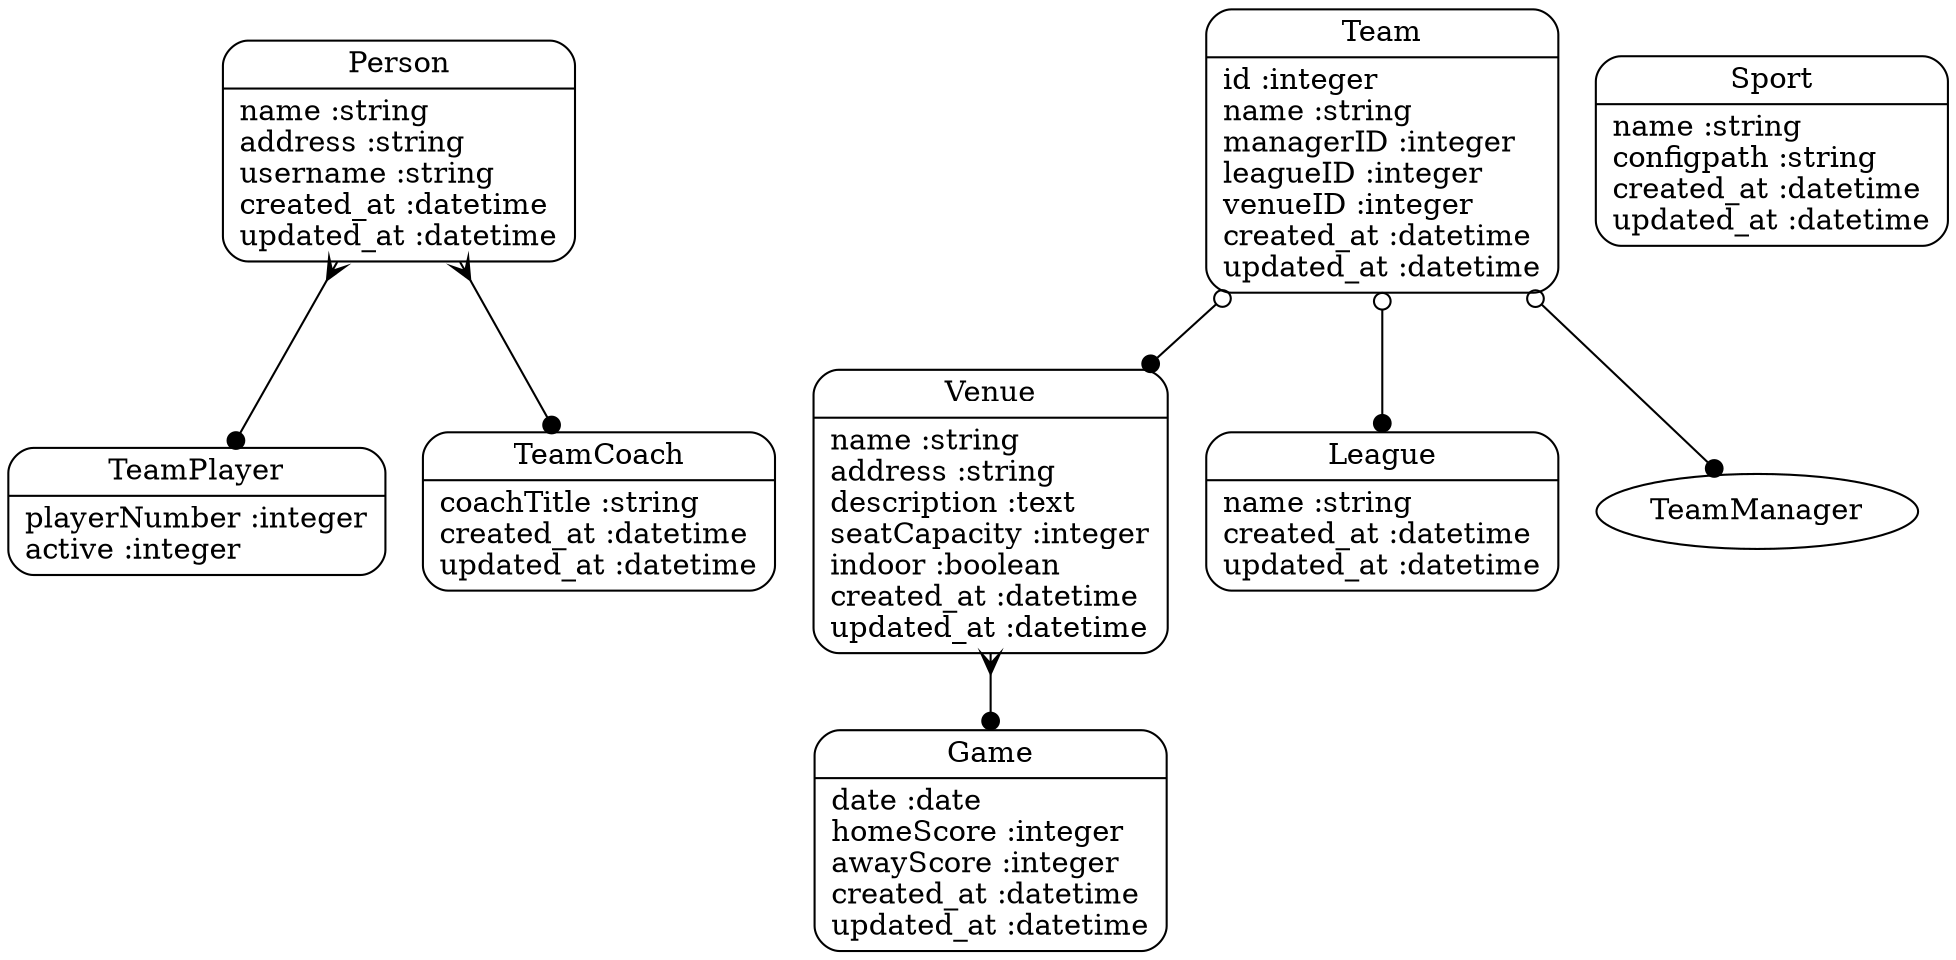 digraph models_diagram {
	graph[overlap=false, splines=true]
	"Person" [shape=Mrecord, label="{Person|name :string\laddress :string\lusername :string\lcreated_at :datetime\lupdated_at :datetime\l}"]
	"Venue" [shape=Mrecord, label="{Venue|name :string\laddress :string\ldescription :text\lseatCapacity :integer\lindoor :boolean\lcreated_at :datetime\lupdated_at :datetime\l}"]
	"Team" [shape=Mrecord, label="{Team|id :integer\lname :string\lmanagerID :integer\lleagueID :integer\lvenueID :integer\lcreated_at :datetime\lupdated_at :datetime\l}"]
	"Sport" [shape=Mrecord, label="{Sport|name :string\lconfigpath :string\lcreated_at :datetime\lupdated_at :datetime\l}"]
	"TeamPlayer" [shape=Mrecord, label="{TeamPlayer|playerNumber :integer\lactive :integer\l}"]
	"Game" [shape=Mrecord, label="{Game|date :date\lhomeScore :integer\lawayScore :integer\lcreated_at :datetime\lupdated_at :datetime\l}"]
	"League" [shape=Mrecord, label="{League|name :string\lcreated_at :datetime\lupdated_at :datetime\l}"]
	"TeamCoach" [shape=Mrecord, label="{TeamCoach|coachTitle :string\lcreated_at :datetime\lupdated_at :datetime\l}"]
	"Person" -> "TeamPlayer" [arrowtail=crow, arrowhead=dot, dir=both]
	"Person" -> "TeamCoach" [arrowtail=crow, arrowhead=dot, dir=both]
	"Venue" -> "Game" [arrowtail=crow, arrowhead=dot, dir=both]
	"Team" -> "TeamManager" [arrowtail=odot, arrowhead=dot, dir=both]
	"Team" -> "League" [arrowtail=odot, arrowhead=dot, dir=both]
	"Team" -> "Venue" [arrowtail=odot, arrowhead=dot, dir=both]
}
